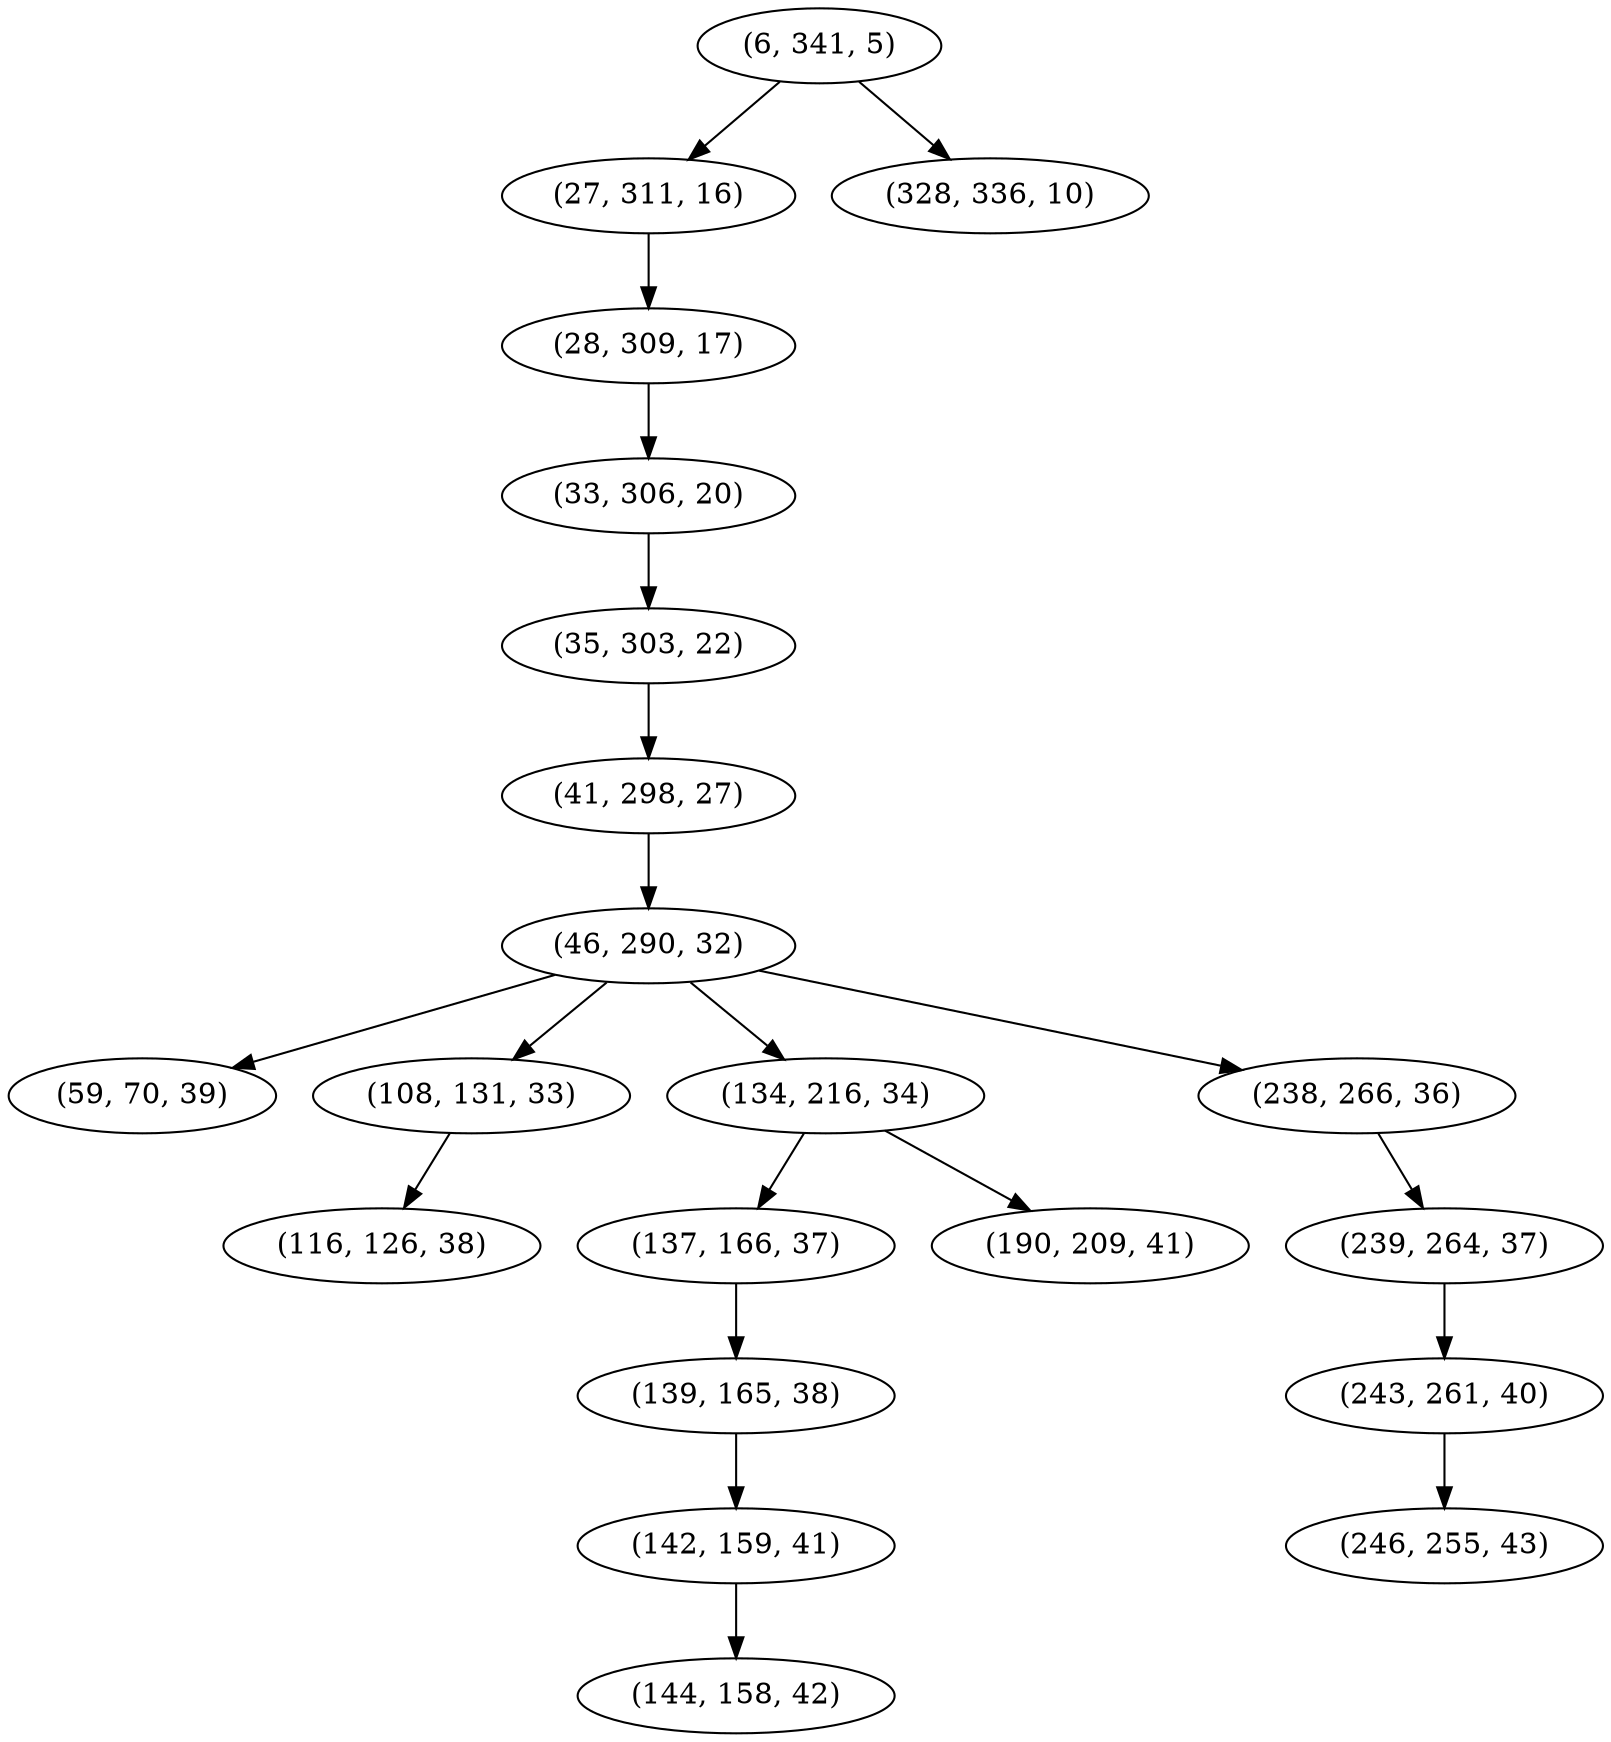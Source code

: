 digraph tree {
    "(6, 341, 5)";
    "(27, 311, 16)";
    "(28, 309, 17)";
    "(33, 306, 20)";
    "(35, 303, 22)";
    "(41, 298, 27)";
    "(46, 290, 32)";
    "(59, 70, 39)";
    "(108, 131, 33)";
    "(116, 126, 38)";
    "(134, 216, 34)";
    "(137, 166, 37)";
    "(139, 165, 38)";
    "(142, 159, 41)";
    "(144, 158, 42)";
    "(190, 209, 41)";
    "(238, 266, 36)";
    "(239, 264, 37)";
    "(243, 261, 40)";
    "(246, 255, 43)";
    "(328, 336, 10)";
    "(6, 341, 5)" -> "(27, 311, 16)";
    "(6, 341, 5)" -> "(328, 336, 10)";
    "(27, 311, 16)" -> "(28, 309, 17)";
    "(28, 309, 17)" -> "(33, 306, 20)";
    "(33, 306, 20)" -> "(35, 303, 22)";
    "(35, 303, 22)" -> "(41, 298, 27)";
    "(41, 298, 27)" -> "(46, 290, 32)";
    "(46, 290, 32)" -> "(59, 70, 39)";
    "(46, 290, 32)" -> "(108, 131, 33)";
    "(46, 290, 32)" -> "(134, 216, 34)";
    "(46, 290, 32)" -> "(238, 266, 36)";
    "(108, 131, 33)" -> "(116, 126, 38)";
    "(134, 216, 34)" -> "(137, 166, 37)";
    "(134, 216, 34)" -> "(190, 209, 41)";
    "(137, 166, 37)" -> "(139, 165, 38)";
    "(139, 165, 38)" -> "(142, 159, 41)";
    "(142, 159, 41)" -> "(144, 158, 42)";
    "(238, 266, 36)" -> "(239, 264, 37)";
    "(239, 264, 37)" -> "(243, 261, 40)";
    "(243, 261, 40)" -> "(246, 255, 43)";
}
